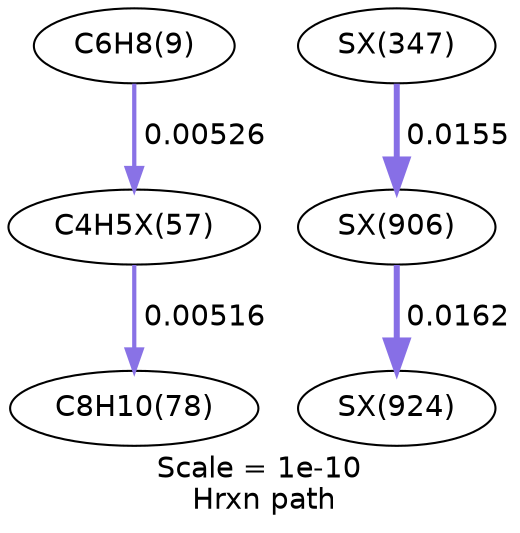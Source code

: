 digraph reaction_paths {
center=1;
s9 -> s65[fontname="Helvetica", style="setlinewidth(2.04)", arrowsize=1.02, color="0.7, 0.505, 0.9"
, label=" 0.00526"];
s65 -> s12[fontname="Helvetica", style="setlinewidth(2.02)", arrowsize=1.01, color="0.7, 0.505, 0.9"
, label=" 0.00516"];
s87 -> s108[fontname="Helvetica", style="setlinewidth(2.86)", arrowsize=1.43, color="0.7, 0.516, 0.9"
, label=" 0.0155"];
s108 -> s112[fontname="Helvetica", style="setlinewidth(2.89)", arrowsize=1.44, color="0.7, 0.516, 0.9"
, label=" 0.0162"];
s9 [ fontname="Helvetica", label="C6H8(9)"];
s12 [ fontname="Helvetica", label="C8H10(78)"];
s65 [ fontname="Helvetica", label="C4H5X(57)"];
s87 [ fontname="Helvetica", label="SX(347)"];
s108 [ fontname="Helvetica", label="SX(906)"];
s112 [ fontname="Helvetica", label="SX(924)"];
 label = "Scale = 1e-10\l Hrxn path";
 fontname = "Helvetica";
}
